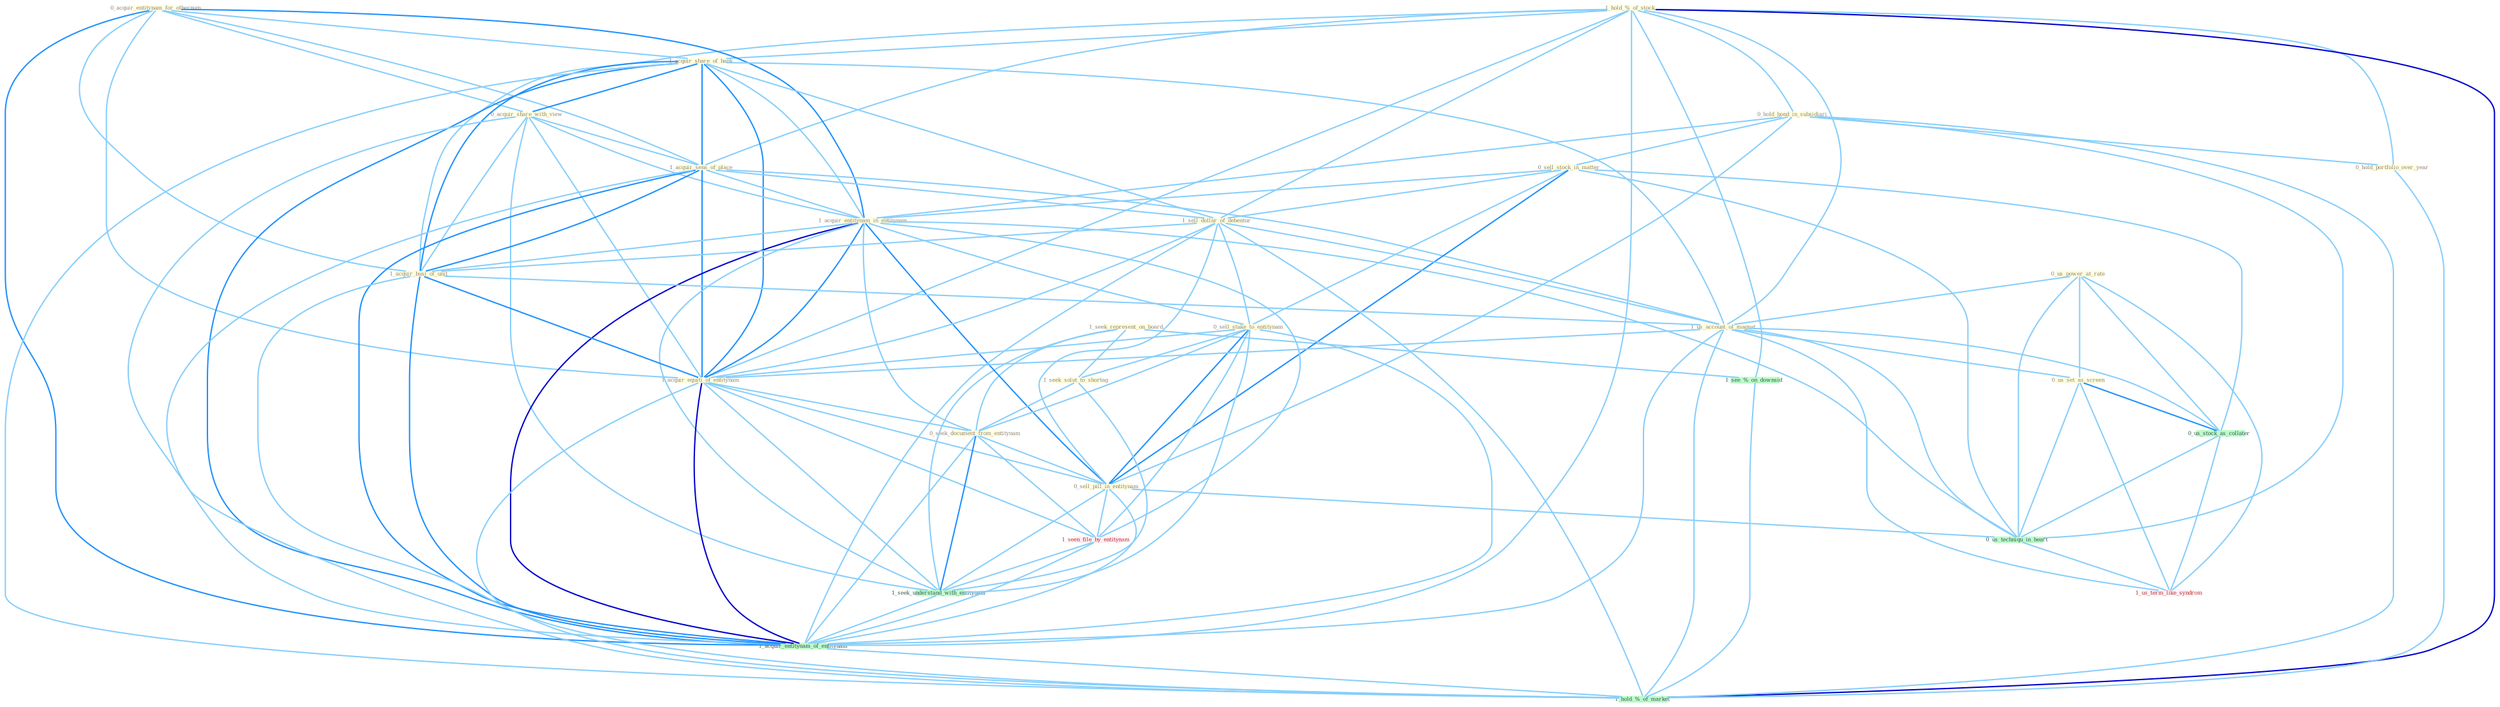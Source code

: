 Graph G{ 
    node
    [shape=polygon,style=filled,width=.5,height=.06,color="#BDFCC9",fixedsize=true,fontsize=4,
    fontcolor="#2f4f4f"];
    {node
    [color="#ffffe0", fontcolor="#8b7d6b"] "1_hold_%_of_stock " "0_acquir_entitynam_for_othernum " "0_hold_bond_in_subsidiari " "1_acquir_share_of_bank " "0_acquir_share_with_view " "1_seek_represent_on_board " "1_acquir_sens_of_place " "0_sell_stock_in_matter " "1_acquir_entitynam_in_entitynam " "1_sell_dollar_of_debentur " "0_sell_stake_to_entitynam " "0_us_power_at_rate " "1_acquir_busi_of_unit " "1_us_account_of_magnat " "0_us_set_as_screen " "0_hold_portfolio_over_year " "1_acquir_equiti_of_entitynam " "1_seek_solut_to_shortag " "0_seek_document_from_entitynam " "0_sell_pill_in_entitynam "}
{node [color="#fff0f5", fontcolor="#b22222"] "1_seen_file_by_entitynam " "1_us_term_like_syndrom "}
edge [color="#B0E2FF"];

	"1_hold_%_of_stock " -- "0_hold_bond_in_subsidiari " [w="1", color="#87cefa" ];
	"1_hold_%_of_stock " -- "1_acquir_share_of_bank " [w="1", color="#87cefa" ];
	"1_hold_%_of_stock " -- "1_acquir_sens_of_place " [w="1", color="#87cefa" ];
	"1_hold_%_of_stock " -- "1_sell_dollar_of_debentur " [w="1", color="#87cefa" ];
	"1_hold_%_of_stock " -- "1_acquir_busi_of_unit " [w="1", color="#87cefa" ];
	"1_hold_%_of_stock " -- "1_us_account_of_magnat " [w="1", color="#87cefa" ];
	"1_hold_%_of_stock " -- "0_hold_portfolio_over_year " [w="1", color="#87cefa" ];
	"1_hold_%_of_stock " -- "1_acquir_equiti_of_entitynam " [w="1", color="#87cefa" ];
	"1_hold_%_of_stock " -- "1_acquir_entitynam_of_entitynam " [w="1", color="#87cefa" ];
	"1_hold_%_of_stock " -- "1_see_%_on_downsid " [w="1", color="#87cefa" ];
	"1_hold_%_of_stock " -- "1_hold_%_of_market " [w="3", color="#0000cd" , len=0.6];
	"0_acquir_entitynam_for_othernum " -- "1_acquir_share_of_bank " [w="1", color="#87cefa" ];
	"0_acquir_entitynam_for_othernum " -- "0_acquir_share_with_view " [w="1", color="#87cefa" ];
	"0_acquir_entitynam_for_othernum " -- "1_acquir_sens_of_place " [w="1", color="#87cefa" ];
	"0_acquir_entitynam_for_othernum " -- "1_acquir_entitynam_in_entitynam " [w="2", color="#1e90ff" , len=0.8];
	"0_acquir_entitynam_for_othernum " -- "1_acquir_busi_of_unit " [w="1", color="#87cefa" ];
	"0_acquir_entitynam_for_othernum " -- "1_acquir_equiti_of_entitynam " [w="1", color="#87cefa" ];
	"0_acquir_entitynam_for_othernum " -- "1_acquir_entitynam_of_entitynam " [w="2", color="#1e90ff" , len=0.8];
	"0_hold_bond_in_subsidiari " -- "0_sell_stock_in_matter " [w="1", color="#87cefa" ];
	"0_hold_bond_in_subsidiari " -- "1_acquir_entitynam_in_entitynam " [w="1", color="#87cefa" ];
	"0_hold_bond_in_subsidiari " -- "0_hold_portfolio_over_year " [w="1", color="#87cefa" ];
	"0_hold_bond_in_subsidiari " -- "0_sell_pill_in_entitynam " [w="1", color="#87cefa" ];
	"0_hold_bond_in_subsidiari " -- "0_us_techniqu_in_heart " [w="1", color="#87cefa" ];
	"0_hold_bond_in_subsidiari " -- "1_hold_%_of_market " [w="1", color="#87cefa" ];
	"1_acquir_share_of_bank " -- "0_acquir_share_with_view " [w="2", color="#1e90ff" , len=0.8];
	"1_acquir_share_of_bank " -- "1_acquir_sens_of_place " [w="2", color="#1e90ff" , len=0.8];
	"1_acquir_share_of_bank " -- "1_acquir_entitynam_in_entitynam " [w="1", color="#87cefa" ];
	"1_acquir_share_of_bank " -- "1_sell_dollar_of_debentur " [w="1", color="#87cefa" ];
	"1_acquir_share_of_bank " -- "1_acquir_busi_of_unit " [w="2", color="#1e90ff" , len=0.8];
	"1_acquir_share_of_bank " -- "1_us_account_of_magnat " [w="1", color="#87cefa" ];
	"1_acquir_share_of_bank " -- "1_acquir_equiti_of_entitynam " [w="2", color="#1e90ff" , len=0.8];
	"1_acquir_share_of_bank " -- "1_acquir_entitynam_of_entitynam " [w="2", color="#1e90ff" , len=0.8];
	"1_acquir_share_of_bank " -- "1_hold_%_of_market " [w="1", color="#87cefa" ];
	"0_acquir_share_with_view " -- "1_acquir_sens_of_place " [w="1", color="#87cefa" ];
	"0_acquir_share_with_view " -- "1_acquir_entitynam_in_entitynam " [w="1", color="#87cefa" ];
	"0_acquir_share_with_view " -- "1_acquir_busi_of_unit " [w="1", color="#87cefa" ];
	"0_acquir_share_with_view " -- "1_acquir_equiti_of_entitynam " [w="1", color="#87cefa" ];
	"0_acquir_share_with_view " -- "1_seek_understand_with_entitynam " [w="1", color="#87cefa" ];
	"0_acquir_share_with_view " -- "1_acquir_entitynam_of_entitynam " [w="1", color="#87cefa" ];
	"1_seek_represent_on_board " -- "1_seek_solut_to_shortag " [w="1", color="#87cefa" ];
	"1_seek_represent_on_board " -- "0_seek_document_from_entitynam " [w="1", color="#87cefa" ];
	"1_seek_represent_on_board " -- "1_seek_understand_with_entitynam " [w="1", color="#87cefa" ];
	"1_seek_represent_on_board " -- "1_see_%_on_downsid " [w="1", color="#87cefa" ];
	"1_acquir_sens_of_place " -- "1_acquir_entitynam_in_entitynam " [w="1", color="#87cefa" ];
	"1_acquir_sens_of_place " -- "1_sell_dollar_of_debentur " [w="1", color="#87cefa" ];
	"1_acquir_sens_of_place " -- "1_acquir_busi_of_unit " [w="2", color="#1e90ff" , len=0.8];
	"1_acquir_sens_of_place " -- "1_us_account_of_magnat " [w="1", color="#87cefa" ];
	"1_acquir_sens_of_place " -- "1_acquir_equiti_of_entitynam " [w="2", color="#1e90ff" , len=0.8];
	"1_acquir_sens_of_place " -- "1_acquir_entitynam_of_entitynam " [w="2", color="#1e90ff" , len=0.8];
	"1_acquir_sens_of_place " -- "1_hold_%_of_market " [w="1", color="#87cefa" ];
	"0_sell_stock_in_matter " -- "1_acquir_entitynam_in_entitynam " [w="1", color="#87cefa" ];
	"0_sell_stock_in_matter " -- "1_sell_dollar_of_debentur " [w="1", color="#87cefa" ];
	"0_sell_stock_in_matter " -- "0_sell_stake_to_entitynam " [w="1", color="#87cefa" ];
	"0_sell_stock_in_matter " -- "0_sell_pill_in_entitynam " [w="2", color="#1e90ff" , len=0.8];
	"0_sell_stock_in_matter " -- "0_us_stock_as_collater " [w="1", color="#87cefa" ];
	"0_sell_stock_in_matter " -- "0_us_techniqu_in_heart " [w="1", color="#87cefa" ];
	"1_acquir_entitynam_in_entitynam " -- "0_sell_stake_to_entitynam " [w="1", color="#87cefa" ];
	"1_acquir_entitynam_in_entitynam " -- "1_acquir_busi_of_unit " [w="1", color="#87cefa" ];
	"1_acquir_entitynam_in_entitynam " -- "1_acquir_equiti_of_entitynam " [w="2", color="#1e90ff" , len=0.8];
	"1_acquir_entitynam_in_entitynam " -- "0_seek_document_from_entitynam " [w="1", color="#87cefa" ];
	"1_acquir_entitynam_in_entitynam " -- "0_sell_pill_in_entitynam " [w="2", color="#1e90ff" , len=0.8];
	"1_acquir_entitynam_in_entitynam " -- "1_seen_file_by_entitynam " [w="1", color="#87cefa" ];
	"1_acquir_entitynam_in_entitynam " -- "1_seek_understand_with_entitynam " [w="1", color="#87cefa" ];
	"1_acquir_entitynam_in_entitynam " -- "1_acquir_entitynam_of_entitynam " [w="3", color="#0000cd" , len=0.6];
	"1_acquir_entitynam_in_entitynam " -- "0_us_techniqu_in_heart " [w="1", color="#87cefa" ];
	"1_sell_dollar_of_debentur " -- "0_sell_stake_to_entitynam " [w="1", color="#87cefa" ];
	"1_sell_dollar_of_debentur " -- "1_acquir_busi_of_unit " [w="1", color="#87cefa" ];
	"1_sell_dollar_of_debentur " -- "1_us_account_of_magnat " [w="1", color="#87cefa" ];
	"1_sell_dollar_of_debentur " -- "1_acquir_equiti_of_entitynam " [w="1", color="#87cefa" ];
	"1_sell_dollar_of_debentur " -- "0_sell_pill_in_entitynam " [w="1", color="#87cefa" ];
	"1_sell_dollar_of_debentur " -- "1_acquir_entitynam_of_entitynam " [w="1", color="#87cefa" ];
	"1_sell_dollar_of_debentur " -- "1_hold_%_of_market " [w="1", color="#87cefa" ];
	"0_sell_stake_to_entitynam " -- "1_acquir_equiti_of_entitynam " [w="1", color="#87cefa" ];
	"0_sell_stake_to_entitynam " -- "1_seek_solut_to_shortag " [w="1", color="#87cefa" ];
	"0_sell_stake_to_entitynam " -- "0_seek_document_from_entitynam " [w="1", color="#87cefa" ];
	"0_sell_stake_to_entitynam " -- "0_sell_pill_in_entitynam " [w="2", color="#1e90ff" , len=0.8];
	"0_sell_stake_to_entitynam " -- "1_seen_file_by_entitynam " [w="1", color="#87cefa" ];
	"0_sell_stake_to_entitynam " -- "1_seek_understand_with_entitynam " [w="1", color="#87cefa" ];
	"0_sell_stake_to_entitynam " -- "1_acquir_entitynam_of_entitynam " [w="1", color="#87cefa" ];
	"0_us_power_at_rate " -- "1_us_account_of_magnat " [w="1", color="#87cefa" ];
	"0_us_power_at_rate " -- "0_us_set_as_screen " [w="1", color="#87cefa" ];
	"0_us_power_at_rate " -- "0_us_stock_as_collater " [w="1", color="#87cefa" ];
	"0_us_power_at_rate " -- "0_us_techniqu_in_heart " [w="1", color="#87cefa" ];
	"0_us_power_at_rate " -- "1_us_term_like_syndrom " [w="1", color="#87cefa" ];
	"1_acquir_busi_of_unit " -- "1_us_account_of_magnat " [w="1", color="#87cefa" ];
	"1_acquir_busi_of_unit " -- "1_acquir_equiti_of_entitynam " [w="2", color="#1e90ff" , len=0.8];
	"1_acquir_busi_of_unit " -- "1_acquir_entitynam_of_entitynam " [w="2", color="#1e90ff" , len=0.8];
	"1_acquir_busi_of_unit " -- "1_hold_%_of_market " [w="1", color="#87cefa" ];
	"1_us_account_of_magnat " -- "0_us_set_as_screen " [w="1", color="#87cefa" ];
	"1_us_account_of_magnat " -- "1_acquir_equiti_of_entitynam " [w="1", color="#87cefa" ];
	"1_us_account_of_magnat " -- "0_us_stock_as_collater " [w="1", color="#87cefa" ];
	"1_us_account_of_magnat " -- "1_acquir_entitynam_of_entitynam " [w="1", color="#87cefa" ];
	"1_us_account_of_magnat " -- "0_us_techniqu_in_heart " [w="1", color="#87cefa" ];
	"1_us_account_of_magnat " -- "1_us_term_like_syndrom " [w="1", color="#87cefa" ];
	"1_us_account_of_magnat " -- "1_hold_%_of_market " [w="1", color="#87cefa" ];
	"0_us_set_as_screen " -- "0_us_stock_as_collater " [w="2", color="#1e90ff" , len=0.8];
	"0_us_set_as_screen " -- "0_us_techniqu_in_heart " [w="1", color="#87cefa" ];
	"0_us_set_as_screen " -- "1_us_term_like_syndrom " [w="1", color="#87cefa" ];
	"0_hold_portfolio_over_year " -- "1_hold_%_of_market " [w="1", color="#87cefa" ];
	"1_acquir_equiti_of_entitynam " -- "0_seek_document_from_entitynam " [w="1", color="#87cefa" ];
	"1_acquir_equiti_of_entitynam " -- "0_sell_pill_in_entitynam " [w="1", color="#87cefa" ];
	"1_acquir_equiti_of_entitynam " -- "1_seen_file_by_entitynam " [w="1", color="#87cefa" ];
	"1_acquir_equiti_of_entitynam " -- "1_seek_understand_with_entitynam " [w="1", color="#87cefa" ];
	"1_acquir_equiti_of_entitynam " -- "1_acquir_entitynam_of_entitynam " [w="3", color="#0000cd" , len=0.6];
	"1_acquir_equiti_of_entitynam " -- "1_hold_%_of_market " [w="1", color="#87cefa" ];
	"1_seek_solut_to_shortag " -- "0_seek_document_from_entitynam " [w="1", color="#87cefa" ];
	"1_seek_solut_to_shortag " -- "1_seek_understand_with_entitynam " [w="1", color="#87cefa" ];
	"0_seek_document_from_entitynam " -- "0_sell_pill_in_entitynam " [w="1", color="#87cefa" ];
	"0_seek_document_from_entitynam " -- "1_seen_file_by_entitynam " [w="1", color="#87cefa" ];
	"0_seek_document_from_entitynam " -- "1_seek_understand_with_entitynam " [w="2", color="#1e90ff" , len=0.8];
	"0_seek_document_from_entitynam " -- "1_acquir_entitynam_of_entitynam " [w="1", color="#87cefa" ];
	"0_sell_pill_in_entitynam " -- "1_seen_file_by_entitynam " [w="1", color="#87cefa" ];
	"0_sell_pill_in_entitynam " -- "1_seek_understand_with_entitynam " [w="1", color="#87cefa" ];
	"0_sell_pill_in_entitynam " -- "1_acquir_entitynam_of_entitynam " [w="1", color="#87cefa" ];
	"0_sell_pill_in_entitynam " -- "0_us_techniqu_in_heart " [w="1", color="#87cefa" ];
	"1_seen_file_by_entitynam " -- "1_seek_understand_with_entitynam " [w="1", color="#87cefa" ];
	"1_seen_file_by_entitynam " -- "1_acquir_entitynam_of_entitynam " [w="1", color="#87cefa" ];
	"0_us_stock_as_collater " -- "0_us_techniqu_in_heart " [w="1", color="#87cefa" ];
	"0_us_stock_as_collater " -- "1_us_term_like_syndrom " [w="1", color="#87cefa" ];
	"1_seek_understand_with_entitynam " -- "1_acquir_entitynam_of_entitynam " [w="1", color="#87cefa" ];
	"1_acquir_entitynam_of_entitynam " -- "1_hold_%_of_market " [w="1", color="#87cefa" ];
	"0_us_techniqu_in_heart " -- "1_us_term_like_syndrom " [w="1", color="#87cefa" ];
	"1_see_%_on_downsid " -- "1_hold_%_of_market " [w="1", color="#87cefa" ];
}